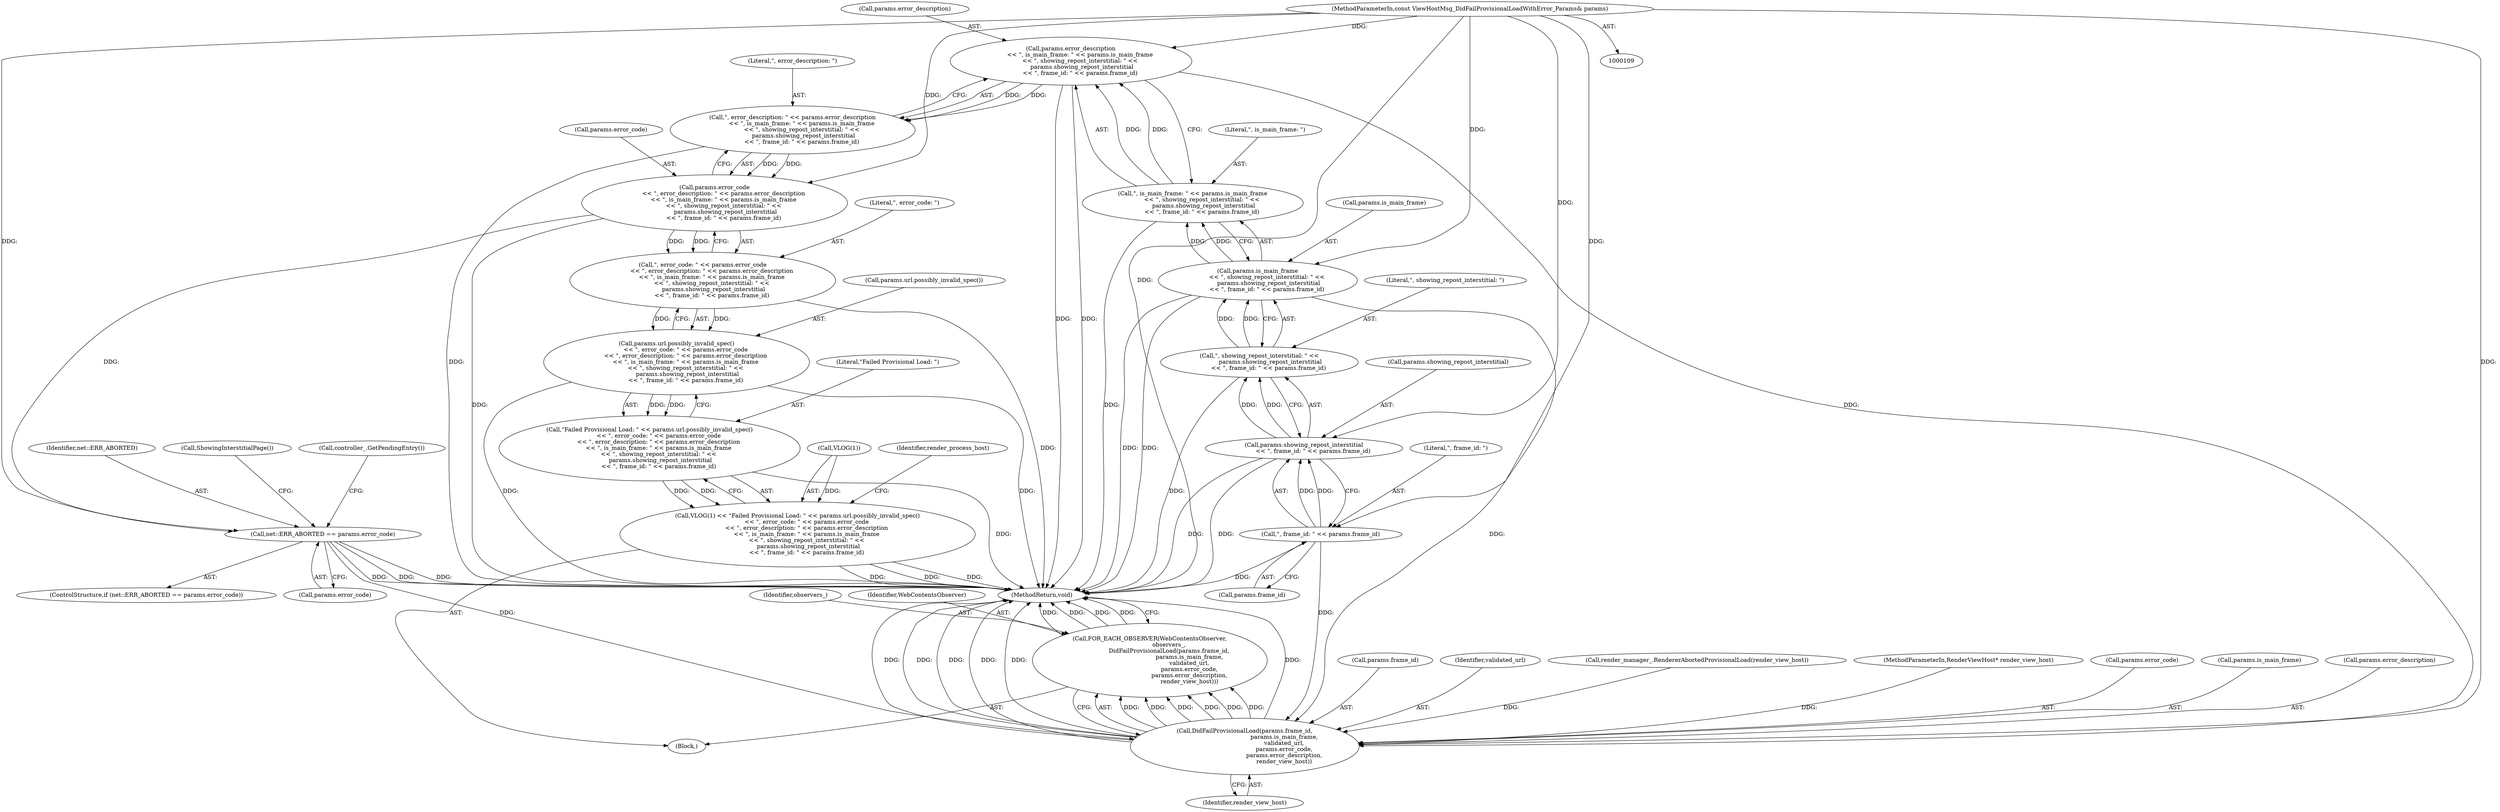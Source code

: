 digraph "0_Chrome_b12eb22a27110f49a2ad54b9e4ffd0ccb6cf9ce9_0@API" {
"1000128" [label="(Call,params.error_description\n          << \", is_main_frame: \" << params.is_main_frame\n          << \", showing_repost_interstitial: \" <<\n            params.showing_repost_interstitial\n          << \", frame_id: \" << params.frame_id)"];
"1000111" [label="(MethodParameterIn,const ViewHostMsg_DidFailProvisionalLoadWithError_Params& params)"];
"1000132" [label="(Call,\", is_main_frame: \" << params.is_main_frame\n          << \", showing_repost_interstitial: \" <<\n            params.showing_repost_interstitial\n          << \", frame_id: \" << params.frame_id)"];
"1000134" [label="(Call,params.is_main_frame\n          << \", showing_repost_interstitial: \" <<\n            params.showing_repost_interstitial\n          << \", frame_id: \" << params.frame_id)"];
"1000138" [label="(Call,\", showing_repost_interstitial: \" <<\n            params.showing_repost_interstitial\n          << \", frame_id: \" << params.frame_id)"];
"1000140" [label="(Call,params.showing_repost_interstitial\n          << \", frame_id: \" << params.frame_id)"];
"1000144" [label="(Call,\", frame_id: \" << params.frame_id)"];
"1000126" [label="(Call,\", error_description: \" << params.error_description\n          << \", is_main_frame: \" << params.is_main_frame\n          << \", showing_repost_interstitial: \" <<\n            params.showing_repost_interstitial\n          << \", frame_id: \" << params.frame_id)"];
"1000122" [label="(Call,params.error_code\n          << \", error_description: \" << params.error_description\n          << \", is_main_frame: \" << params.is_main_frame\n          << \", showing_repost_interstitial: \" <<\n            params.showing_repost_interstitial\n          << \", frame_id: \" << params.frame_id)"];
"1000120" [label="(Call,\", error_code: \" << params.error_code\n          << \", error_description: \" << params.error_description\n          << \", is_main_frame: \" << params.is_main_frame\n          << \", showing_repost_interstitial: \" <<\n            params.showing_repost_interstitial\n          << \", frame_id: \" << params.frame_id)"];
"1000118" [label="(Call,params.url.possibly_invalid_spec()\n          << \", error_code: \" << params.error_code\n          << \", error_description: \" << params.error_description\n          << \", is_main_frame: \" << params.is_main_frame\n          << \", showing_repost_interstitial: \" <<\n            params.showing_repost_interstitial\n          << \", frame_id: \" << params.frame_id)"];
"1000116" [label="(Call,\"Failed Provisional Load: \" << params.url.possibly_invalid_spec()\n          << \", error_code: \" << params.error_code\n          << \", error_description: \" << params.error_description\n          << \", is_main_frame: \" << params.is_main_frame\n          << \", showing_repost_interstitial: \" <<\n            params.showing_repost_interstitial\n          << \", frame_id: \" << params.frame_id)"];
"1000113" [label="(Call,VLOG(1) << \"Failed Provisional Load: \" << params.url.possibly_invalid_spec()\n          << \", error_code: \" << params.error_code\n          << \", error_description: \" << params.error_description\n          << \", is_main_frame: \" << params.is_main_frame\n          << \", showing_repost_interstitial: \" <<\n            params.showing_repost_interstitial\n          << \", frame_id: \" << params.frame_id)"];
"1000160" [label="(Call,net::ERR_ABORTED == params.error_code)"];
"1000184" [label="(Call,DidFailProvisionalLoad(params.frame_id,\n                                           params.is_main_frame,\n                                           validated_url,\n                                           params.error_code,\n                                           params.error_description,\n                                           render_view_host))"];
"1000181" [label="(Call,FOR_EACH_OBSERVER(WebContentsObserver,\n                     observers_,\n                     DidFailProvisionalLoad(params.frame_id,\n                                           params.is_main_frame,\n                                           validated_url,\n                                           params.error_code,\n                                           params.error_description,\n                                           render_view_host)))"];
"1000162" [label="(Call,params.error_code)"];
"1000113" [label="(Call,VLOG(1) << \"Failed Provisional Load: \" << params.url.possibly_invalid_spec()\n          << \", error_code: \" << params.error_code\n          << \", error_description: \" << params.error_description\n          << \", is_main_frame: \" << params.is_main_frame\n          << \", showing_repost_interstitial: \" <<\n            params.showing_repost_interstitial\n          << \", frame_id: \" << params.frame_id)"];
"1000126" [label="(Call,\", error_description: \" << params.error_description\n          << \", is_main_frame: \" << params.is_main_frame\n          << \", showing_repost_interstitial: \" <<\n            params.showing_repost_interstitial\n          << \", frame_id: \" << params.frame_id)"];
"1000116" [label="(Call,\"Failed Provisional Load: \" << params.url.possibly_invalid_spec()\n          << \", error_code: \" << params.error_code\n          << \", error_description: \" << params.error_description\n          << \", is_main_frame: \" << params.is_main_frame\n          << \", showing_repost_interstitial: \" <<\n            params.showing_repost_interstitial\n          << \", frame_id: \" << params.frame_id)"];
"1000145" [label="(Literal,\", frame_id: \")"];
"1000185" [label="(Call,params.frame_id)"];
"1000135" [label="(Call,params.is_main_frame)"];
"1000159" [label="(ControlStructure,if (net::ERR_ABORTED == params.error_code))"];
"1000181" [label="(Call,FOR_EACH_OBSERVER(WebContentsObserver,\n                     observers_,\n                     DidFailProvisionalLoad(params.frame_id,\n                                           params.is_main_frame,\n                                           validated_url,\n                                           params.error_code,\n                                           params.error_description,\n                                           render_view_host)))"];
"1000198" [label="(Identifier,render_view_host)"];
"1000133" [label="(Literal,\", is_main_frame: \")"];
"1000119" [label="(Call,params.url.possibly_invalid_spec())"];
"1000161" [label="(Identifier,net::ERR_ABORTED)"];
"1000167" [label="(Call,ShowingInterstitialPage())"];
"1000191" [label="(Identifier,validated_url)"];
"1000183" [label="(Identifier,observers_)"];
"1000134" [label="(Call,params.is_main_frame\n          << \", showing_repost_interstitial: \" <<\n            params.showing_repost_interstitial\n          << \", frame_id: \" << params.frame_id)"];
"1000138" [label="(Call,\", showing_repost_interstitial: \" <<\n            params.showing_repost_interstitial\n          << \", frame_id: \" << params.frame_id)"];
"1000120" [label="(Call,\", error_code: \" << params.error_code\n          << \", error_description: \" << params.error_description\n          << \", is_main_frame: \" << params.is_main_frame\n          << \", showing_repost_interstitial: \" <<\n            params.showing_repost_interstitial\n          << \", frame_id: \" << params.frame_id)"];
"1000129" [label="(Call,params.error_description)"];
"1000174" [label="(Call,render_manager_.RendererAbortedProvisionalLoad(render_view_host))"];
"1000127" [label="(Literal,\", error_description: \")"];
"1000123" [label="(Call,params.error_code)"];
"1000178" [label="(Call,controller_.GetPendingEntry())"];
"1000121" [label="(Literal,\", error_code: \")"];
"1000110" [label="(MethodParameterIn,RenderViewHost* render_view_host)"];
"1000111" [label="(MethodParameterIn,const ViewHostMsg_DidFailProvisionalLoadWithError_Params& params)"];
"1000192" [label="(Call,params.error_code)"];
"1000146" [label="(Call,params.frame_id)"];
"1000139" [label="(Literal,\", showing_repost_interstitial: \")"];
"1000128" [label="(Call,params.error_description\n          << \", is_main_frame: \" << params.is_main_frame\n          << \", showing_repost_interstitial: \" <<\n            params.showing_repost_interstitial\n          << \", frame_id: \" << params.frame_id)"];
"1000117" [label="(Literal,\"Failed Provisional Load: \")"];
"1000188" [label="(Call,params.is_main_frame)"];
"1000140" [label="(Call,params.showing_repost_interstitial\n          << \", frame_id: \" << params.frame_id)"];
"1000160" [label="(Call,net::ERR_ABORTED == params.error_code)"];
"1000122" [label="(Call,params.error_code\n          << \", error_description: \" << params.error_description\n          << \", is_main_frame: \" << params.is_main_frame\n          << \", showing_repost_interstitial: \" <<\n            params.showing_repost_interstitial\n          << \", frame_id: \" << params.frame_id)"];
"1000199" [label="(MethodReturn,void)"];
"1000114" [label="(Call,VLOG(1))"];
"1000182" [label="(Identifier,WebContentsObserver)"];
"1000112" [label="(Block,)"];
"1000152" [label="(Identifier,render_process_host)"];
"1000184" [label="(Call,DidFailProvisionalLoad(params.frame_id,\n                                           params.is_main_frame,\n                                           validated_url,\n                                           params.error_code,\n                                           params.error_description,\n                                           render_view_host))"];
"1000195" [label="(Call,params.error_description)"];
"1000144" [label="(Call,\", frame_id: \" << params.frame_id)"];
"1000141" [label="(Call,params.showing_repost_interstitial)"];
"1000118" [label="(Call,params.url.possibly_invalid_spec()\n          << \", error_code: \" << params.error_code\n          << \", error_description: \" << params.error_description\n          << \", is_main_frame: \" << params.is_main_frame\n          << \", showing_repost_interstitial: \" <<\n            params.showing_repost_interstitial\n          << \", frame_id: \" << params.frame_id)"];
"1000132" [label="(Call,\", is_main_frame: \" << params.is_main_frame\n          << \", showing_repost_interstitial: \" <<\n            params.showing_repost_interstitial\n          << \", frame_id: \" << params.frame_id)"];
"1000128" -> "1000126"  [label="AST: "];
"1000128" -> "1000132"  [label="CFG: "];
"1000129" -> "1000128"  [label="AST: "];
"1000132" -> "1000128"  [label="AST: "];
"1000126" -> "1000128"  [label="CFG: "];
"1000128" -> "1000199"  [label="DDG: "];
"1000128" -> "1000199"  [label="DDG: "];
"1000128" -> "1000126"  [label="DDG: "];
"1000128" -> "1000126"  [label="DDG: "];
"1000111" -> "1000128"  [label="DDG: "];
"1000132" -> "1000128"  [label="DDG: "];
"1000132" -> "1000128"  [label="DDG: "];
"1000128" -> "1000184"  [label="DDG: "];
"1000111" -> "1000109"  [label="AST: "];
"1000111" -> "1000199"  [label="DDG: "];
"1000111" -> "1000122"  [label="DDG: "];
"1000111" -> "1000134"  [label="DDG: "];
"1000111" -> "1000140"  [label="DDG: "];
"1000111" -> "1000144"  [label="DDG: "];
"1000111" -> "1000160"  [label="DDG: "];
"1000111" -> "1000184"  [label="DDG: "];
"1000132" -> "1000134"  [label="CFG: "];
"1000133" -> "1000132"  [label="AST: "];
"1000134" -> "1000132"  [label="AST: "];
"1000132" -> "1000199"  [label="DDG: "];
"1000134" -> "1000132"  [label="DDG: "];
"1000134" -> "1000132"  [label="DDG: "];
"1000134" -> "1000138"  [label="CFG: "];
"1000135" -> "1000134"  [label="AST: "];
"1000138" -> "1000134"  [label="AST: "];
"1000134" -> "1000199"  [label="DDG: "];
"1000134" -> "1000199"  [label="DDG: "];
"1000138" -> "1000134"  [label="DDG: "];
"1000138" -> "1000134"  [label="DDG: "];
"1000134" -> "1000184"  [label="DDG: "];
"1000138" -> "1000140"  [label="CFG: "];
"1000139" -> "1000138"  [label="AST: "];
"1000140" -> "1000138"  [label="AST: "];
"1000138" -> "1000199"  [label="DDG: "];
"1000140" -> "1000138"  [label="DDG: "];
"1000140" -> "1000138"  [label="DDG: "];
"1000140" -> "1000144"  [label="CFG: "];
"1000141" -> "1000140"  [label="AST: "];
"1000144" -> "1000140"  [label="AST: "];
"1000140" -> "1000199"  [label="DDG: "];
"1000140" -> "1000199"  [label="DDG: "];
"1000144" -> "1000140"  [label="DDG: "];
"1000144" -> "1000140"  [label="DDG: "];
"1000144" -> "1000146"  [label="CFG: "];
"1000145" -> "1000144"  [label="AST: "];
"1000146" -> "1000144"  [label="AST: "];
"1000144" -> "1000199"  [label="DDG: "];
"1000144" -> "1000184"  [label="DDG: "];
"1000126" -> "1000122"  [label="AST: "];
"1000127" -> "1000126"  [label="AST: "];
"1000122" -> "1000126"  [label="CFG: "];
"1000126" -> "1000199"  [label="DDG: "];
"1000126" -> "1000122"  [label="DDG: "];
"1000126" -> "1000122"  [label="DDG: "];
"1000122" -> "1000120"  [label="AST: "];
"1000123" -> "1000122"  [label="AST: "];
"1000120" -> "1000122"  [label="CFG: "];
"1000122" -> "1000199"  [label="DDG: "];
"1000122" -> "1000120"  [label="DDG: "];
"1000122" -> "1000120"  [label="DDG: "];
"1000122" -> "1000160"  [label="DDG: "];
"1000120" -> "1000118"  [label="AST: "];
"1000121" -> "1000120"  [label="AST: "];
"1000118" -> "1000120"  [label="CFG: "];
"1000120" -> "1000199"  [label="DDG: "];
"1000120" -> "1000118"  [label="DDG: "];
"1000120" -> "1000118"  [label="DDG: "];
"1000118" -> "1000116"  [label="AST: "];
"1000119" -> "1000118"  [label="AST: "];
"1000116" -> "1000118"  [label="CFG: "];
"1000118" -> "1000199"  [label="DDG: "];
"1000118" -> "1000199"  [label="DDG: "];
"1000118" -> "1000116"  [label="DDG: "];
"1000118" -> "1000116"  [label="DDG: "];
"1000116" -> "1000113"  [label="AST: "];
"1000117" -> "1000116"  [label="AST: "];
"1000113" -> "1000116"  [label="CFG: "];
"1000116" -> "1000199"  [label="DDG: "];
"1000116" -> "1000113"  [label="DDG: "];
"1000116" -> "1000113"  [label="DDG: "];
"1000113" -> "1000112"  [label="AST: "];
"1000114" -> "1000113"  [label="AST: "];
"1000152" -> "1000113"  [label="CFG: "];
"1000113" -> "1000199"  [label="DDG: "];
"1000113" -> "1000199"  [label="DDG: "];
"1000113" -> "1000199"  [label="DDG: "];
"1000114" -> "1000113"  [label="DDG: "];
"1000160" -> "1000159"  [label="AST: "];
"1000160" -> "1000162"  [label="CFG: "];
"1000161" -> "1000160"  [label="AST: "];
"1000162" -> "1000160"  [label="AST: "];
"1000167" -> "1000160"  [label="CFG: "];
"1000178" -> "1000160"  [label="CFG: "];
"1000160" -> "1000199"  [label="DDG: "];
"1000160" -> "1000199"  [label="DDG: "];
"1000160" -> "1000199"  [label="DDG: "];
"1000160" -> "1000184"  [label="DDG: "];
"1000184" -> "1000181"  [label="AST: "];
"1000184" -> "1000198"  [label="CFG: "];
"1000185" -> "1000184"  [label="AST: "];
"1000188" -> "1000184"  [label="AST: "];
"1000191" -> "1000184"  [label="AST: "];
"1000192" -> "1000184"  [label="AST: "];
"1000195" -> "1000184"  [label="AST: "];
"1000198" -> "1000184"  [label="AST: "];
"1000181" -> "1000184"  [label="CFG: "];
"1000184" -> "1000199"  [label="DDG: "];
"1000184" -> "1000199"  [label="DDG: "];
"1000184" -> "1000199"  [label="DDG: "];
"1000184" -> "1000199"  [label="DDG: "];
"1000184" -> "1000199"  [label="DDG: "];
"1000184" -> "1000199"  [label="DDG: "];
"1000184" -> "1000181"  [label="DDG: "];
"1000184" -> "1000181"  [label="DDG: "];
"1000184" -> "1000181"  [label="DDG: "];
"1000184" -> "1000181"  [label="DDG: "];
"1000184" -> "1000181"  [label="DDG: "];
"1000184" -> "1000181"  [label="DDG: "];
"1000174" -> "1000184"  [label="DDG: "];
"1000110" -> "1000184"  [label="DDG: "];
"1000181" -> "1000112"  [label="AST: "];
"1000182" -> "1000181"  [label="AST: "];
"1000183" -> "1000181"  [label="AST: "];
"1000199" -> "1000181"  [label="CFG: "];
"1000181" -> "1000199"  [label="DDG: "];
"1000181" -> "1000199"  [label="DDG: "];
"1000181" -> "1000199"  [label="DDG: "];
"1000181" -> "1000199"  [label="DDG: "];
}
